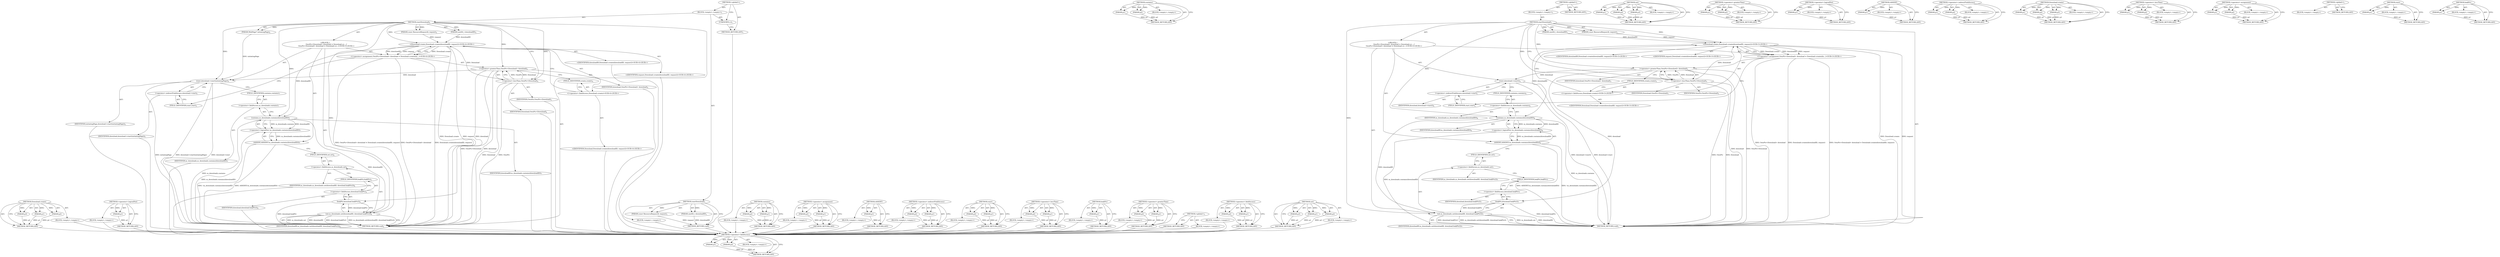 digraph "set" {
vulnerable_84 [label=<(METHOD,&lt;operator&gt;.fieldAccess)>];
vulnerable_85 [label=<(PARAM,p1)>];
vulnerable_86 [label=<(PARAM,p2)>];
vulnerable_87 [label=<(BLOCK,&lt;empty&gt;,&lt;empty&gt;)>];
vulnerable_88 [label=<(METHOD_RETURN,ANY)>];
vulnerable_106 [label=<(METHOD,contains)>];
vulnerable_107 [label=<(PARAM,p1)>];
vulnerable_108 [label=<(PARAM,p2)>];
vulnerable_109 [label=<(BLOCK,&lt;empty&gt;,&lt;empty&gt;)>];
vulnerable_110 [label=<(METHOD_RETURN,ANY)>];
vulnerable_6 [label=<(METHOD,&lt;global&gt;)<SUB>1</SUB>>];
vulnerable_7 [label=<(BLOCK,&lt;empty&gt;,&lt;empty&gt;)<SUB>1</SUB>>];
vulnerable_8 [label=<(METHOD,startDownload)<SUB>1</SUB>>];
vulnerable_9 [label=<(PARAM,uint64_t downloadID)<SUB>1</SUB>>];
vulnerable_10 [label=<(PARAM,const ResourceRequest&amp; request)<SUB>1</SUB>>];
vulnerable_11 [label="<(BLOCK,{
     OwnPtr&lt;Download&gt; download = Download::cr...,{
     OwnPtr&lt;Download&gt; download = Download::cr...)<SUB>2</SUB>>"];
vulnerable_12 [label="<(&lt;operator&gt;.assignment,OwnPtr&lt;Download&gt; download = Download::create(do...)<SUB>3</SUB>>"];
vulnerable_13 [label=<(&lt;operator&gt;.greaterThan,OwnPtr&lt;Download&gt; download)<SUB>3</SUB>>];
vulnerable_14 [label=<(&lt;operator&gt;.lessThan,OwnPtr&lt;Download)<SUB>3</SUB>>];
vulnerable_15 [label=<(IDENTIFIER,OwnPtr,OwnPtr&lt;Download)<SUB>3</SUB>>];
vulnerable_16 [label=<(IDENTIFIER,Download,OwnPtr&lt;Download)<SUB>3</SUB>>];
vulnerable_17 [label=<(IDENTIFIER,download,OwnPtr&lt;Download&gt; download)<SUB>3</SUB>>];
vulnerable_18 [label="<(Download.create,Download::create(downloadID, request))<SUB>3</SUB>>"];
vulnerable_19 [label="<(&lt;operator&gt;.fieldAccess,Download::create)<SUB>3</SUB>>"];
vulnerable_20 [label="<(IDENTIFIER,Download,Download::create(downloadID, request))<SUB>3</SUB>>"];
vulnerable_21 [label=<(FIELD_IDENTIFIER,create,create)<SUB>3</SUB>>];
vulnerable_22 [label="<(IDENTIFIER,downloadID,Download::create(downloadID, request))<SUB>3</SUB>>"];
vulnerable_23 [label="<(IDENTIFIER,request,Download::create(downloadID, request))<SUB>3</SUB>>"];
vulnerable_24 [label=<(start,download-&gt;start())<SUB>4</SUB>>];
vulnerable_25 [label=<(&lt;operator&gt;.indirectFieldAccess,download-&gt;start)<SUB>4</SUB>>];
vulnerable_26 [label=<(IDENTIFIER,download,download-&gt;start())<SUB>4</SUB>>];
vulnerable_27 [label=<(FIELD_IDENTIFIER,start,start)<SUB>4</SUB>>];
vulnerable_28 [label=<(ASSERT,ASSERT(!m_downloads.contains(downloadID)))<SUB>6</SUB>>];
vulnerable_29 [label=<(&lt;operator&gt;.logicalNot,!m_downloads.contains(downloadID))<SUB>6</SUB>>];
vulnerable_30 [label=<(contains,m_downloads.contains(downloadID))<SUB>6</SUB>>];
vulnerable_31 [label=<(&lt;operator&gt;.fieldAccess,m_downloads.contains)<SUB>6</SUB>>];
vulnerable_32 [label=<(IDENTIFIER,m_downloads,m_downloads.contains(downloadID))<SUB>6</SUB>>];
vulnerable_33 [label=<(FIELD_IDENTIFIER,contains,contains)<SUB>6</SUB>>];
vulnerable_34 [label=<(IDENTIFIER,downloadID,m_downloads.contains(downloadID))<SUB>6</SUB>>];
vulnerable_35 [label=<(set,m_downloads.set(downloadID, download.leakPtr()))<SUB>7</SUB>>];
vulnerable_36 [label=<(&lt;operator&gt;.fieldAccess,m_downloads.set)<SUB>7</SUB>>];
vulnerable_37 [label=<(IDENTIFIER,m_downloads,m_downloads.set(downloadID, download.leakPtr()))<SUB>7</SUB>>];
vulnerable_38 [label=<(FIELD_IDENTIFIER,set,set)<SUB>7</SUB>>];
vulnerable_39 [label=<(IDENTIFIER,downloadID,m_downloads.set(downloadID, download.leakPtr()))<SUB>7</SUB>>];
vulnerable_40 [label=<(leakPtr,download.leakPtr())<SUB>7</SUB>>];
vulnerable_41 [label=<(&lt;operator&gt;.fieldAccess,download.leakPtr)<SUB>7</SUB>>];
vulnerable_42 [label=<(IDENTIFIER,download,download.leakPtr())<SUB>7</SUB>>];
vulnerable_43 [label=<(FIELD_IDENTIFIER,leakPtr,leakPtr)<SUB>7</SUB>>];
vulnerable_44 [label=<(METHOD_RETURN,void)<SUB>1</SUB>>];
vulnerable_46 [label=<(METHOD_RETURN,ANY)<SUB>1</SUB>>];
vulnerable_111 [label=<(METHOD,set)>];
vulnerable_112 [label=<(PARAM,p1)>];
vulnerable_113 [label=<(PARAM,p2)>];
vulnerable_114 [label=<(PARAM,p3)>];
vulnerable_115 [label=<(BLOCK,&lt;empty&gt;,&lt;empty&gt;)>];
vulnerable_116 [label=<(METHOD_RETURN,ANY)>];
vulnerable_68 [label=<(METHOD,&lt;operator&gt;.greaterThan)>];
vulnerable_69 [label=<(PARAM,p1)>];
vulnerable_70 [label=<(PARAM,p2)>];
vulnerable_71 [label=<(BLOCK,&lt;empty&gt;,&lt;empty&gt;)>];
vulnerable_72 [label=<(METHOD_RETURN,ANY)>];
vulnerable_102 [label=<(METHOD,&lt;operator&gt;.logicalNot)>];
vulnerable_103 [label=<(PARAM,p1)>];
vulnerable_104 [label=<(BLOCK,&lt;empty&gt;,&lt;empty&gt;)>];
vulnerable_105 [label=<(METHOD_RETURN,ANY)>];
vulnerable_98 [label=<(METHOD,ASSERT)>];
vulnerable_99 [label=<(PARAM,p1)>];
vulnerable_100 [label=<(BLOCK,&lt;empty&gt;,&lt;empty&gt;)>];
vulnerable_101 [label=<(METHOD_RETURN,ANY)>];
vulnerable_93 [label=<(METHOD,&lt;operator&gt;.indirectFieldAccess)>];
vulnerable_94 [label=<(PARAM,p1)>];
vulnerable_95 [label=<(PARAM,p2)>];
vulnerable_96 [label=<(BLOCK,&lt;empty&gt;,&lt;empty&gt;)>];
vulnerable_97 [label=<(METHOD_RETURN,ANY)>];
vulnerable_78 [label=<(METHOD,Download.create)>];
vulnerable_79 [label=<(PARAM,p1)>];
vulnerable_80 [label=<(PARAM,p2)>];
vulnerable_81 [label=<(PARAM,p3)>];
vulnerable_82 [label=<(BLOCK,&lt;empty&gt;,&lt;empty&gt;)>];
vulnerable_83 [label=<(METHOD_RETURN,ANY)>];
vulnerable_73 [label=<(METHOD,&lt;operator&gt;.lessThan)>];
vulnerable_74 [label=<(PARAM,p1)>];
vulnerable_75 [label=<(PARAM,p2)>];
vulnerable_76 [label=<(BLOCK,&lt;empty&gt;,&lt;empty&gt;)>];
vulnerable_77 [label=<(METHOD_RETURN,ANY)>];
vulnerable_63 [label=<(METHOD,&lt;operator&gt;.assignment)>];
vulnerable_64 [label=<(PARAM,p1)>];
vulnerable_65 [label=<(PARAM,p2)>];
vulnerable_66 [label=<(BLOCK,&lt;empty&gt;,&lt;empty&gt;)>];
vulnerable_67 [label=<(METHOD_RETURN,ANY)>];
vulnerable_57 [label=<(METHOD,&lt;global&gt;)<SUB>1</SUB>>];
vulnerable_58 [label=<(BLOCK,&lt;empty&gt;,&lt;empty&gt;)>];
vulnerable_59 [label=<(METHOD_RETURN,ANY)>];
vulnerable_89 [label=<(METHOD,start)>];
vulnerable_90 [label=<(PARAM,p1)>];
vulnerable_91 [label=<(BLOCK,&lt;empty&gt;,&lt;empty&gt;)>];
vulnerable_92 [label=<(METHOD_RETURN,ANY)>];
vulnerable_117 [label=<(METHOD,leakPtr)>];
vulnerable_118 [label=<(PARAM,p1)>];
vulnerable_119 [label=<(BLOCK,&lt;empty&gt;,&lt;empty&gt;)>];
vulnerable_120 [label=<(METHOD_RETURN,ANY)>];
fixed_89 [label=<(METHOD,Download.create)>];
fixed_90 [label=<(PARAM,p1)>];
fixed_91 [label=<(PARAM,p2)>];
fixed_92 [label=<(PARAM,p3)>];
fixed_93 [label=<(BLOCK,&lt;empty&gt;,&lt;empty&gt;)>];
fixed_94 [label=<(METHOD_RETURN,ANY)>];
fixed_114 [label=<(METHOD,&lt;operator&gt;.logicalNot)>];
fixed_115 [label=<(PARAM,p1)>];
fixed_116 [label=<(BLOCK,&lt;empty&gt;,&lt;empty&gt;)>];
fixed_117 [label=<(METHOD_RETURN,ANY)>];
fixed_6 [label=<(METHOD,&lt;global&gt;)<SUB>1</SUB>>];
fixed_7 [label=<(BLOCK,&lt;empty&gt;,&lt;empty&gt;)<SUB>1</SUB>>];
fixed_8 [label=<(METHOD,startDownload)<SUB>1</SUB>>];
fixed_9 [label=<(PARAM,uint64_t downloadID)<SUB>1</SUB>>];
fixed_10 [label=<(PARAM,const ResourceRequest&amp; request)<SUB>1</SUB>>];
fixed_11 [label=<(BLOCK,&lt;empty&gt;,&lt;empty&gt;)>];
fixed_12 [label=<(METHOD_RETURN,void)<SUB>1</SUB>>];
fixed_14 [label=<(UNKNOWN,),))<SUB>1</SUB>>];
fixed_15 [label=<(METHOD,startDownload)<SUB>2</SUB>>];
fixed_16 [label=<(PARAM,uint64_t downloadID)<SUB>2</SUB>>];
fixed_17 [label=<(PARAM,WebPage* initiatingPage)<SUB>2</SUB>>];
fixed_18 [label=<(PARAM,const ResourceRequest&amp; request)<SUB>2</SUB>>];
fixed_19 [label="<(BLOCK,{
     OwnPtr&lt;Download&gt; download = Download::cr...,{
     OwnPtr&lt;Download&gt; download = Download::cr...)<SUB>3</SUB>>"];
fixed_20 [label="<(&lt;operator&gt;.assignment,OwnPtr&lt;Download&gt; download = Download::create(do...)<SUB>4</SUB>>"];
fixed_21 [label=<(&lt;operator&gt;.greaterThan,OwnPtr&lt;Download&gt; download)<SUB>4</SUB>>];
fixed_22 [label=<(&lt;operator&gt;.lessThan,OwnPtr&lt;Download)<SUB>4</SUB>>];
fixed_23 [label=<(IDENTIFIER,OwnPtr,OwnPtr&lt;Download)<SUB>4</SUB>>];
fixed_24 [label=<(IDENTIFIER,Download,OwnPtr&lt;Download)<SUB>4</SUB>>];
fixed_25 [label=<(IDENTIFIER,download,OwnPtr&lt;Download&gt; download)<SUB>4</SUB>>];
fixed_26 [label="<(Download.create,Download::create(downloadID, request))<SUB>4</SUB>>"];
fixed_27 [label="<(&lt;operator&gt;.fieldAccess,Download::create)<SUB>4</SUB>>"];
fixed_28 [label="<(IDENTIFIER,Download,Download::create(downloadID, request))<SUB>4</SUB>>"];
fixed_29 [label=<(FIELD_IDENTIFIER,create,create)<SUB>4</SUB>>];
fixed_30 [label="<(IDENTIFIER,downloadID,Download::create(downloadID, request))<SUB>4</SUB>>"];
fixed_31 [label="<(IDENTIFIER,request,Download::create(downloadID, request))<SUB>4</SUB>>"];
fixed_32 [label=<(start,download-&gt;start(initiatingPage))<SUB>5</SUB>>];
fixed_33 [label=<(&lt;operator&gt;.indirectFieldAccess,download-&gt;start)<SUB>5</SUB>>];
fixed_34 [label=<(IDENTIFIER,download,download-&gt;start(initiatingPage))<SUB>5</SUB>>];
fixed_35 [label=<(FIELD_IDENTIFIER,start,start)<SUB>5</SUB>>];
fixed_36 [label=<(IDENTIFIER,initiatingPage,download-&gt;start(initiatingPage))<SUB>5</SUB>>];
fixed_37 [label=<(ASSERT,ASSERT(!m_downloads.contains(downloadID)))<SUB>7</SUB>>];
fixed_38 [label=<(&lt;operator&gt;.logicalNot,!m_downloads.contains(downloadID))<SUB>7</SUB>>];
fixed_39 [label=<(contains,m_downloads.contains(downloadID))<SUB>7</SUB>>];
fixed_40 [label=<(&lt;operator&gt;.fieldAccess,m_downloads.contains)<SUB>7</SUB>>];
fixed_41 [label=<(IDENTIFIER,m_downloads,m_downloads.contains(downloadID))<SUB>7</SUB>>];
fixed_42 [label=<(FIELD_IDENTIFIER,contains,contains)<SUB>7</SUB>>];
fixed_43 [label=<(IDENTIFIER,downloadID,m_downloads.contains(downloadID))<SUB>7</SUB>>];
fixed_44 [label=<(set,m_downloads.set(downloadID, download.leakPtr()))<SUB>8</SUB>>];
fixed_45 [label=<(&lt;operator&gt;.fieldAccess,m_downloads.set)<SUB>8</SUB>>];
fixed_46 [label=<(IDENTIFIER,m_downloads,m_downloads.set(downloadID, download.leakPtr()))<SUB>8</SUB>>];
fixed_47 [label=<(FIELD_IDENTIFIER,set,set)<SUB>8</SUB>>];
fixed_48 [label=<(IDENTIFIER,downloadID,m_downloads.set(downloadID, download.leakPtr()))<SUB>8</SUB>>];
fixed_49 [label=<(leakPtr,download.leakPtr())<SUB>8</SUB>>];
fixed_50 [label=<(&lt;operator&gt;.fieldAccess,download.leakPtr)<SUB>8</SUB>>];
fixed_51 [label=<(IDENTIFIER,download,download.leakPtr())<SUB>8</SUB>>];
fixed_52 [label=<(FIELD_IDENTIFIER,leakPtr,leakPtr)<SUB>8</SUB>>];
fixed_53 [label=<(METHOD_RETURN,void)<SUB>2</SUB>>];
fixed_55 [label=<(METHOD_RETURN,ANY)<SUB>1</SUB>>];
fixed_118 [label=<(METHOD,contains)>];
fixed_119 [label=<(PARAM,p1)>];
fixed_120 [label=<(PARAM,p2)>];
fixed_121 [label=<(BLOCK,&lt;empty&gt;,&lt;empty&gt;)>];
fixed_122 [label=<(METHOD_RETURN,ANY)>];
fixed_74 [label=<(METHOD,&lt;operator&gt;.assignment)>];
fixed_75 [label=<(PARAM,p1)>];
fixed_76 [label=<(PARAM,p2)>];
fixed_77 [label=<(BLOCK,&lt;empty&gt;,&lt;empty&gt;)>];
fixed_78 [label=<(METHOD_RETURN,ANY)>];
fixed_110 [label=<(METHOD,ASSERT)>];
fixed_111 [label=<(PARAM,p1)>];
fixed_112 [label=<(BLOCK,&lt;empty&gt;,&lt;empty&gt;)>];
fixed_113 [label=<(METHOD_RETURN,ANY)>];
fixed_105 [label=<(METHOD,&lt;operator&gt;.indirectFieldAccess)>];
fixed_106 [label=<(PARAM,p1)>];
fixed_107 [label=<(PARAM,p2)>];
fixed_108 [label=<(BLOCK,&lt;empty&gt;,&lt;empty&gt;)>];
fixed_109 [label=<(METHOD_RETURN,ANY)>];
fixed_100 [label=<(METHOD,start)>];
fixed_101 [label=<(PARAM,p1)>];
fixed_102 [label=<(PARAM,p2)>];
fixed_103 [label=<(BLOCK,&lt;empty&gt;,&lt;empty&gt;)>];
fixed_104 [label=<(METHOD_RETURN,ANY)>];
fixed_84 [label=<(METHOD,&lt;operator&gt;.lessThan)>];
fixed_85 [label=<(PARAM,p1)>];
fixed_86 [label=<(PARAM,p2)>];
fixed_87 [label=<(BLOCK,&lt;empty&gt;,&lt;empty&gt;)>];
fixed_88 [label=<(METHOD_RETURN,ANY)>];
fixed_129 [label=<(METHOD,leakPtr)>];
fixed_130 [label=<(PARAM,p1)>];
fixed_131 [label=<(BLOCK,&lt;empty&gt;,&lt;empty&gt;)>];
fixed_132 [label=<(METHOD_RETURN,ANY)>];
fixed_79 [label=<(METHOD,&lt;operator&gt;.greaterThan)>];
fixed_80 [label=<(PARAM,p1)>];
fixed_81 [label=<(PARAM,p2)>];
fixed_82 [label=<(BLOCK,&lt;empty&gt;,&lt;empty&gt;)>];
fixed_83 [label=<(METHOD_RETURN,ANY)>];
fixed_68 [label=<(METHOD,&lt;global&gt;)<SUB>1</SUB>>];
fixed_69 [label=<(BLOCK,&lt;empty&gt;,&lt;empty&gt;)>];
fixed_70 [label=<(METHOD_RETURN,ANY)>];
fixed_95 [label=<(METHOD,&lt;operator&gt;.fieldAccess)>];
fixed_96 [label=<(PARAM,p1)>];
fixed_97 [label=<(PARAM,p2)>];
fixed_98 [label=<(BLOCK,&lt;empty&gt;,&lt;empty&gt;)>];
fixed_99 [label=<(METHOD_RETURN,ANY)>];
fixed_123 [label=<(METHOD,set)>];
fixed_124 [label=<(PARAM,p1)>];
fixed_125 [label=<(PARAM,p2)>];
fixed_126 [label=<(PARAM,p3)>];
fixed_127 [label=<(BLOCK,&lt;empty&gt;,&lt;empty&gt;)>];
fixed_128 [label=<(METHOD_RETURN,ANY)>];
vulnerable_84 -> vulnerable_85  [key=0, label="AST: "];
vulnerable_84 -> vulnerable_85  [key=1, label="DDG: "];
vulnerable_84 -> vulnerable_87  [key=0, label="AST: "];
vulnerable_84 -> vulnerable_86  [key=0, label="AST: "];
vulnerable_84 -> vulnerable_86  [key=1, label="DDG: "];
vulnerable_84 -> vulnerable_88  [key=0, label="AST: "];
vulnerable_84 -> vulnerable_88  [key=1, label="CFG: "];
vulnerable_85 -> vulnerable_88  [key=0, label="DDG: p1"];
vulnerable_86 -> vulnerable_88  [key=0, label="DDG: p2"];
vulnerable_106 -> vulnerable_107  [key=0, label="AST: "];
vulnerable_106 -> vulnerable_107  [key=1, label="DDG: "];
vulnerable_106 -> vulnerable_109  [key=0, label="AST: "];
vulnerable_106 -> vulnerable_108  [key=0, label="AST: "];
vulnerable_106 -> vulnerable_108  [key=1, label="DDG: "];
vulnerable_106 -> vulnerable_110  [key=0, label="AST: "];
vulnerable_106 -> vulnerable_110  [key=1, label="CFG: "];
vulnerable_107 -> vulnerable_110  [key=0, label="DDG: p1"];
vulnerable_108 -> vulnerable_110  [key=0, label="DDG: p2"];
vulnerable_6 -> vulnerable_7  [key=0, label="AST: "];
vulnerable_6 -> vulnerable_46  [key=0, label="AST: "];
vulnerable_6 -> vulnerable_46  [key=1, label="CFG: "];
vulnerable_7 -> vulnerable_8  [key=0, label="AST: "];
vulnerable_8 -> vulnerable_9  [key=0, label="AST: "];
vulnerable_8 -> vulnerable_9  [key=1, label="DDG: "];
vulnerable_8 -> vulnerable_10  [key=0, label="AST: "];
vulnerable_8 -> vulnerable_10  [key=1, label="DDG: "];
vulnerable_8 -> vulnerable_11  [key=0, label="AST: "];
vulnerable_8 -> vulnerable_44  [key=0, label="AST: "];
vulnerable_8 -> vulnerable_14  [key=0, label="CFG: "];
vulnerable_8 -> vulnerable_14  [key=1, label="DDG: "];
vulnerable_8 -> vulnerable_35  [key=0, label="DDG: "];
vulnerable_8 -> vulnerable_13  [key=0, label="DDG: "];
vulnerable_8 -> vulnerable_18  [key=0, label="DDG: "];
vulnerable_8 -> vulnerable_30  [key=0, label="DDG: "];
vulnerable_9 -> vulnerable_18  [key=0, label="DDG: downloadID"];
vulnerable_10 -> vulnerable_18  [key=0, label="DDG: request"];
vulnerable_11 -> vulnerable_12  [key=0, label="AST: "];
vulnerable_11 -> vulnerable_24  [key=0, label="AST: "];
vulnerable_11 -> vulnerable_28  [key=0, label="AST: "];
vulnerable_11 -> vulnerable_35  [key=0, label="AST: "];
vulnerable_12 -> vulnerable_13  [key=0, label="AST: "];
vulnerable_12 -> vulnerable_18  [key=0, label="AST: "];
vulnerable_12 -> vulnerable_27  [key=0, label="CFG: "];
vulnerable_12 -> vulnerable_44  [key=0, label="DDG: OwnPtr&lt;Download&gt; download"];
vulnerable_12 -> vulnerable_44  [key=1, label="DDG: Download::create(downloadID, request)"];
vulnerable_12 -> vulnerable_44  [key=2, label="DDG: OwnPtr&lt;Download&gt; download = Download::create(downloadID, request)"];
vulnerable_13 -> vulnerable_14  [key=0, label="AST: "];
vulnerable_13 -> vulnerable_17  [key=0, label="AST: "];
vulnerable_13 -> vulnerable_21  [key=0, label="CFG: "];
vulnerable_13 -> vulnerable_44  [key=0, label="DDG: OwnPtr&lt;Download"];
vulnerable_13 -> vulnerable_44  [key=1, label="DDG: download"];
vulnerable_13 -> vulnerable_24  [key=0, label="DDG: download"];
vulnerable_13 -> vulnerable_40  [key=0, label="DDG: download"];
vulnerable_14 -> vulnerable_15  [key=0, label="AST: "];
vulnerable_14 -> vulnerable_16  [key=0, label="AST: "];
vulnerable_14 -> vulnerable_13  [key=0, label="CFG: "];
vulnerable_14 -> vulnerable_13  [key=1, label="DDG: OwnPtr"];
vulnerable_14 -> vulnerable_13  [key=2, label="DDG: Download"];
vulnerable_14 -> vulnerable_44  [key=0, label="DDG: Download"];
vulnerable_14 -> vulnerable_44  [key=1, label="DDG: OwnPtr"];
vulnerable_14 -> vulnerable_18  [key=0, label="DDG: Download"];
vulnerable_18 -> vulnerable_19  [key=0, label="AST: "];
vulnerable_18 -> vulnerable_22  [key=0, label="AST: "];
vulnerable_18 -> vulnerable_23  [key=0, label="AST: "];
vulnerable_18 -> vulnerable_12  [key=0, label="CFG: "];
vulnerable_18 -> vulnerable_12  [key=1, label="DDG: Download::create"];
vulnerable_18 -> vulnerable_12  [key=2, label="DDG: downloadID"];
vulnerable_18 -> vulnerable_12  [key=3, label="DDG: request"];
vulnerable_18 -> vulnerable_44  [key=0, label="DDG: Download::create"];
vulnerable_18 -> vulnerable_44  [key=1, label="DDG: request"];
vulnerable_18 -> vulnerable_30  [key=0, label="DDG: downloadID"];
vulnerable_19 -> vulnerable_20  [key=0, label="AST: "];
vulnerable_19 -> vulnerable_21  [key=0, label="AST: "];
vulnerable_19 -> vulnerable_18  [key=0, label="CFG: "];
vulnerable_21 -> vulnerable_19  [key=0, label="CFG: "];
vulnerable_24 -> vulnerable_25  [key=0, label="AST: "];
vulnerable_24 -> vulnerable_33  [key=0, label="CFG: "];
vulnerable_24 -> vulnerable_44  [key=0, label="DDG: download-&gt;start"];
vulnerable_24 -> vulnerable_44  [key=1, label="DDG: download-&gt;start()"];
vulnerable_25 -> vulnerable_26  [key=0, label="AST: "];
vulnerable_25 -> vulnerable_27  [key=0, label="AST: "];
vulnerable_25 -> vulnerable_24  [key=0, label="CFG: "];
vulnerable_27 -> vulnerable_25  [key=0, label="CFG: "];
vulnerable_28 -> vulnerable_29  [key=0, label="AST: "];
vulnerable_28 -> vulnerable_38  [key=0, label="CFG: "];
vulnerable_28 -> vulnerable_44  [key=0, label="DDG: !m_downloads.contains(downloadID)"];
vulnerable_28 -> vulnerable_44  [key=1, label="DDG: ASSERT(!m_downloads.contains(downloadID))"];
vulnerable_29 -> vulnerable_30  [key=0, label="AST: "];
vulnerable_29 -> vulnerable_28  [key=0, label="CFG: "];
vulnerable_29 -> vulnerable_28  [key=1, label="DDG: m_downloads.contains(downloadID)"];
vulnerable_29 -> vulnerable_44  [key=0, label="DDG: m_downloads.contains(downloadID)"];
vulnerable_30 -> vulnerable_31  [key=0, label="AST: "];
vulnerable_30 -> vulnerable_34  [key=0, label="AST: "];
vulnerable_30 -> vulnerable_29  [key=0, label="CFG: "];
vulnerable_30 -> vulnerable_29  [key=1, label="DDG: m_downloads.contains"];
vulnerable_30 -> vulnerable_29  [key=2, label="DDG: downloadID"];
vulnerable_30 -> vulnerable_44  [key=0, label="DDG: m_downloads.contains"];
vulnerable_30 -> vulnerable_35  [key=0, label="DDG: downloadID"];
vulnerable_31 -> vulnerable_32  [key=0, label="AST: "];
vulnerable_31 -> vulnerable_33  [key=0, label="AST: "];
vulnerable_31 -> vulnerable_30  [key=0, label="CFG: "];
vulnerable_33 -> vulnerable_31  [key=0, label="CFG: "];
vulnerable_35 -> vulnerable_36  [key=0, label="AST: "];
vulnerable_35 -> vulnerable_39  [key=0, label="AST: "];
vulnerable_35 -> vulnerable_40  [key=0, label="AST: "];
vulnerable_35 -> vulnerable_44  [key=0, label="CFG: "];
vulnerable_35 -> vulnerable_44  [key=1, label="DDG: m_downloads.set"];
vulnerable_35 -> vulnerable_44  [key=2, label="DDG: downloadID"];
vulnerable_35 -> vulnerable_44  [key=3, label="DDG: download.leakPtr()"];
vulnerable_35 -> vulnerable_44  [key=4, label="DDG: m_downloads.set(downloadID, download.leakPtr())"];
vulnerable_36 -> vulnerable_37  [key=0, label="AST: "];
vulnerable_36 -> vulnerable_38  [key=0, label="AST: "];
vulnerable_36 -> vulnerable_43  [key=0, label="CFG: "];
vulnerable_38 -> vulnerable_36  [key=0, label="CFG: "];
vulnerable_40 -> vulnerable_41  [key=0, label="AST: "];
vulnerable_40 -> vulnerable_35  [key=0, label="CFG: "];
vulnerable_40 -> vulnerable_35  [key=1, label="DDG: download.leakPtr"];
vulnerable_40 -> vulnerable_44  [key=0, label="DDG: download.leakPtr"];
vulnerable_41 -> vulnerable_42  [key=0, label="AST: "];
vulnerable_41 -> vulnerable_43  [key=0, label="AST: "];
vulnerable_41 -> vulnerable_40  [key=0, label="CFG: "];
vulnerable_43 -> vulnerable_41  [key=0, label="CFG: "];
vulnerable_111 -> vulnerable_112  [key=0, label="AST: "];
vulnerable_111 -> vulnerable_112  [key=1, label="DDG: "];
vulnerable_111 -> vulnerable_115  [key=0, label="AST: "];
vulnerable_111 -> vulnerable_113  [key=0, label="AST: "];
vulnerable_111 -> vulnerable_113  [key=1, label="DDG: "];
vulnerable_111 -> vulnerable_116  [key=0, label="AST: "];
vulnerable_111 -> vulnerable_116  [key=1, label="CFG: "];
vulnerable_111 -> vulnerable_114  [key=0, label="AST: "];
vulnerable_111 -> vulnerable_114  [key=1, label="DDG: "];
vulnerable_112 -> vulnerable_116  [key=0, label="DDG: p1"];
vulnerable_113 -> vulnerable_116  [key=0, label="DDG: p2"];
vulnerable_114 -> vulnerable_116  [key=0, label="DDG: p3"];
vulnerable_68 -> vulnerable_69  [key=0, label="AST: "];
vulnerable_68 -> vulnerable_69  [key=1, label="DDG: "];
vulnerable_68 -> vulnerable_71  [key=0, label="AST: "];
vulnerable_68 -> vulnerable_70  [key=0, label="AST: "];
vulnerable_68 -> vulnerable_70  [key=1, label="DDG: "];
vulnerable_68 -> vulnerable_72  [key=0, label="AST: "];
vulnerable_68 -> vulnerable_72  [key=1, label="CFG: "];
vulnerable_69 -> vulnerable_72  [key=0, label="DDG: p1"];
vulnerable_70 -> vulnerable_72  [key=0, label="DDG: p2"];
vulnerable_102 -> vulnerable_103  [key=0, label="AST: "];
vulnerable_102 -> vulnerable_103  [key=1, label="DDG: "];
vulnerable_102 -> vulnerable_104  [key=0, label="AST: "];
vulnerable_102 -> vulnerable_105  [key=0, label="AST: "];
vulnerable_102 -> vulnerable_105  [key=1, label="CFG: "];
vulnerable_103 -> vulnerable_105  [key=0, label="DDG: p1"];
vulnerable_98 -> vulnerable_99  [key=0, label="AST: "];
vulnerable_98 -> vulnerable_99  [key=1, label="DDG: "];
vulnerable_98 -> vulnerable_100  [key=0, label="AST: "];
vulnerable_98 -> vulnerable_101  [key=0, label="AST: "];
vulnerable_98 -> vulnerable_101  [key=1, label="CFG: "];
vulnerable_99 -> vulnerable_101  [key=0, label="DDG: p1"];
vulnerable_93 -> vulnerable_94  [key=0, label="AST: "];
vulnerable_93 -> vulnerable_94  [key=1, label="DDG: "];
vulnerable_93 -> vulnerable_96  [key=0, label="AST: "];
vulnerable_93 -> vulnerable_95  [key=0, label="AST: "];
vulnerable_93 -> vulnerable_95  [key=1, label="DDG: "];
vulnerable_93 -> vulnerable_97  [key=0, label="AST: "];
vulnerable_93 -> vulnerable_97  [key=1, label="CFG: "];
vulnerable_94 -> vulnerable_97  [key=0, label="DDG: p1"];
vulnerable_95 -> vulnerable_97  [key=0, label="DDG: p2"];
vulnerable_78 -> vulnerable_79  [key=0, label="AST: "];
vulnerable_78 -> vulnerable_79  [key=1, label="DDG: "];
vulnerable_78 -> vulnerable_82  [key=0, label="AST: "];
vulnerable_78 -> vulnerable_80  [key=0, label="AST: "];
vulnerable_78 -> vulnerable_80  [key=1, label="DDG: "];
vulnerable_78 -> vulnerable_83  [key=0, label="AST: "];
vulnerable_78 -> vulnerable_83  [key=1, label="CFG: "];
vulnerable_78 -> vulnerable_81  [key=0, label="AST: "];
vulnerable_78 -> vulnerable_81  [key=1, label="DDG: "];
vulnerable_79 -> vulnerable_83  [key=0, label="DDG: p1"];
vulnerable_80 -> vulnerable_83  [key=0, label="DDG: p2"];
vulnerable_81 -> vulnerable_83  [key=0, label="DDG: p3"];
vulnerable_73 -> vulnerable_74  [key=0, label="AST: "];
vulnerable_73 -> vulnerable_74  [key=1, label="DDG: "];
vulnerable_73 -> vulnerable_76  [key=0, label="AST: "];
vulnerable_73 -> vulnerable_75  [key=0, label="AST: "];
vulnerable_73 -> vulnerable_75  [key=1, label="DDG: "];
vulnerable_73 -> vulnerable_77  [key=0, label="AST: "];
vulnerable_73 -> vulnerable_77  [key=1, label="CFG: "];
vulnerable_74 -> vulnerable_77  [key=0, label="DDG: p1"];
vulnerable_75 -> vulnerable_77  [key=0, label="DDG: p2"];
vulnerable_63 -> vulnerable_64  [key=0, label="AST: "];
vulnerable_63 -> vulnerable_64  [key=1, label="DDG: "];
vulnerable_63 -> vulnerable_66  [key=0, label="AST: "];
vulnerable_63 -> vulnerable_65  [key=0, label="AST: "];
vulnerable_63 -> vulnerable_65  [key=1, label="DDG: "];
vulnerable_63 -> vulnerable_67  [key=0, label="AST: "];
vulnerable_63 -> vulnerable_67  [key=1, label="CFG: "];
vulnerable_64 -> vulnerable_67  [key=0, label="DDG: p1"];
vulnerable_65 -> vulnerable_67  [key=0, label="DDG: p2"];
vulnerable_57 -> vulnerable_58  [key=0, label="AST: "];
vulnerable_57 -> vulnerable_59  [key=0, label="AST: "];
vulnerable_57 -> vulnerable_59  [key=1, label="CFG: "];
vulnerable_89 -> vulnerable_90  [key=0, label="AST: "];
vulnerable_89 -> vulnerable_90  [key=1, label="DDG: "];
vulnerable_89 -> vulnerable_91  [key=0, label="AST: "];
vulnerable_89 -> vulnerable_92  [key=0, label="AST: "];
vulnerable_89 -> vulnerable_92  [key=1, label="CFG: "];
vulnerable_90 -> vulnerable_92  [key=0, label="DDG: p1"];
vulnerable_117 -> vulnerable_118  [key=0, label="AST: "];
vulnerable_117 -> vulnerable_118  [key=1, label="DDG: "];
vulnerable_117 -> vulnerable_119  [key=0, label="AST: "];
vulnerable_117 -> vulnerable_120  [key=0, label="AST: "];
vulnerable_117 -> vulnerable_120  [key=1, label="CFG: "];
vulnerable_118 -> vulnerable_120  [key=0, label="DDG: p1"];
fixed_89 -> fixed_90  [key=0, label="AST: "];
fixed_89 -> fixed_90  [key=1, label="DDG: "];
fixed_89 -> fixed_93  [key=0, label="AST: "];
fixed_89 -> fixed_91  [key=0, label="AST: "];
fixed_89 -> fixed_91  [key=1, label="DDG: "];
fixed_89 -> fixed_94  [key=0, label="AST: "];
fixed_89 -> fixed_94  [key=1, label="CFG: "];
fixed_89 -> fixed_92  [key=0, label="AST: "];
fixed_89 -> fixed_92  [key=1, label="DDG: "];
fixed_90 -> fixed_94  [key=0, label="DDG: p1"];
fixed_91 -> fixed_94  [key=0, label="DDG: p2"];
fixed_92 -> fixed_94  [key=0, label="DDG: p3"];
fixed_93 -> vulnerable_84  [key=0];
fixed_94 -> vulnerable_84  [key=0];
fixed_114 -> fixed_115  [key=0, label="AST: "];
fixed_114 -> fixed_115  [key=1, label="DDG: "];
fixed_114 -> fixed_116  [key=0, label="AST: "];
fixed_114 -> fixed_117  [key=0, label="AST: "];
fixed_114 -> fixed_117  [key=1, label="CFG: "];
fixed_115 -> fixed_117  [key=0, label="DDG: p1"];
fixed_116 -> vulnerable_84  [key=0];
fixed_117 -> vulnerable_84  [key=0];
fixed_6 -> fixed_7  [key=0, label="AST: "];
fixed_6 -> fixed_55  [key=0, label="AST: "];
fixed_6 -> fixed_14  [key=0, label="CFG: "];
fixed_7 -> fixed_8  [key=0, label="AST: "];
fixed_7 -> fixed_14  [key=0, label="AST: "];
fixed_7 -> fixed_15  [key=0, label="AST: "];
fixed_8 -> fixed_9  [key=0, label="AST: "];
fixed_8 -> fixed_9  [key=1, label="DDG: "];
fixed_8 -> fixed_10  [key=0, label="AST: "];
fixed_8 -> fixed_10  [key=1, label="DDG: "];
fixed_8 -> fixed_11  [key=0, label="AST: "];
fixed_8 -> fixed_12  [key=0, label="AST: "];
fixed_8 -> fixed_12  [key=1, label="CFG: "];
fixed_9 -> fixed_12  [key=0, label="DDG: downloadID"];
fixed_10 -> fixed_12  [key=0, label="DDG: request"];
fixed_11 -> vulnerable_84  [key=0];
fixed_12 -> vulnerable_84  [key=0];
fixed_14 -> fixed_55  [key=0, label="CFG: "];
fixed_15 -> fixed_16  [key=0, label="AST: "];
fixed_15 -> fixed_16  [key=1, label="DDG: "];
fixed_15 -> fixed_17  [key=0, label="AST: "];
fixed_15 -> fixed_17  [key=1, label="DDG: "];
fixed_15 -> fixed_18  [key=0, label="AST: "];
fixed_15 -> fixed_18  [key=1, label="DDG: "];
fixed_15 -> fixed_19  [key=0, label="AST: "];
fixed_15 -> fixed_53  [key=0, label="AST: "];
fixed_15 -> fixed_22  [key=0, label="CFG: "];
fixed_15 -> fixed_22  [key=1, label="DDG: "];
fixed_15 -> fixed_32  [key=0, label="DDG: "];
fixed_15 -> fixed_44  [key=0, label="DDG: "];
fixed_15 -> fixed_21  [key=0, label="DDG: "];
fixed_15 -> fixed_26  [key=0, label="DDG: "];
fixed_15 -> fixed_39  [key=0, label="DDG: "];
fixed_16 -> fixed_26  [key=0, label="DDG: downloadID"];
fixed_17 -> fixed_32  [key=0, label="DDG: initiatingPage"];
fixed_18 -> fixed_26  [key=0, label="DDG: request"];
fixed_19 -> fixed_20  [key=0, label="AST: "];
fixed_19 -> fixed_32  [key=0, label="AST: "];
fixed_19 -> fixed_37  [key=0, label="AST: "];
fixed_19 -> fixed_44  [key=0, label="AST: "];
fixed_20 -> fixed_21  [key=0, label="AST: "];
fixed_20 -> fixed_26  [key=0, label="AST: "];
fixed_20 -> fixed_35  [key=0, label="CFG: "];
fixed_20 -> fixed_53  [key=0, label="DDG: OwnPtr&lt;Download&gt; download"];
fixed_20 -> fixed_53  [key=1, label="DDG: Download::create(downloadID, request)"];
fixed_20 -> fixed_53  [key=2, label="DDG: OwnPtr&lt;Download&gt; download = Download::create(downloadID, request)"];
fixed_21 -> fixed_22  [key=0, label="AST: "];
fixed_21 -> fixed_25  [key=0, label="AST: "];
fixed_21 -> fixed_29  [key=0, label="CFG: "];
fixed_21 -> fixed_53  [key=0, label="DDG: OwnPtr&lt;Download"];
fixed_21 -> fixed_53  [key=1, label="DDG: download"];
fixed_21 -> fixed_32  [key=0, label="DDG: download"];
fixed_21 -> fixed_49  [key=0, label="DDG: download"];
fixed_22 -> fixed_23  [key=0, label="AST: "];
fixed_22 -> fixed_24  [key=0, label="AST: "];
fixed_22 -> fixed_21  [key=0, label="CFG: "];
fixed_22 -> fixed_21  [key=1, label="DDG: OwnPtr"];
fixed_22 -> fixed_21  [key=2, label="DDG: Download"];
fixed_22 -> fixed_53  [key=0, label="DDG: Download"];
fixed_22 -> fixed_53  [key=1, label="DDG: OwnPtr"];
fixed_22 -> fixed_26  [key=0, label="DDG: Download"];
fixed_23 -> vulnerable_84  [key=0];
fixed_24 -> vulnerable_84  [key=0];
fixed_25 -> vulnerable_84  [key=0];
fixed_26 -> fixed_27  [key=0, label="AST: "];
fixed_26 -> fixed_30  [key=0, label="AST: "];
fixed_26 -> fixed_31  [key=0, label="AST: "];
fixed_26 -> fixed_20  [key=0, label="CFG: "];
fixed_26 -> fixed_20  [key=1, label="DDG: Download::create"];
fixed_26 -> fixed_20  [key=2, label="DDG: downloadID"];
fixed_26 -> fixed_20  [key=3, label="DDG: request"];
fixed_26 -> fixed_53  [key=0, label="DDG: Download::create"];
fixed_26 -> fixed_53  [key=1, label="DDG: request"];
fixed_26 -> fixed_39  [key=0, label="DDG: downloadID"];
fixed_27 -> fixed_28  [key=0, label="AST: "];
fixed_27 -> fixed_29  [key=0, label="AST: "];
fixed_27 -> fixed_26  [key=0, label="CFG: "];
fixed_28 -> vulnerable_84  [key=0];
fixed_29 -> fixed_27  [key=0, label="CFG: "];
fixed_30 -> vulnerable_84  [key=0];
fixed_31 -> vulnerable_84  [key=0];
fixed_32 -> fixed_33  [key=0, label="AST: "];
fixed_32 -> fixed_36  [key=0, label="AST: "];
fixed_32 -> fixed_42  [key=0, label="CFG: "];
fixed_32 -> fixed_53  [key=0, label="DDG: download-&gt;start"];
fixed_32 -> fixed_53  [key=1, label="DDG: initiatingPage"];
fixed_32 -> fixed_53  [key=2, label="DDG: download-&gt;start(initiatingPage)"];
fixed_33 -> fixed_34  [key=0, label="AST: "];
fixed_33 -> fixed_35  [key=0, label="AST: "];
fixed_33 -> fixed_32  [key=0, label="CFG: "];
fixed_34 -> vulnerable_84  [key=0];
fixed_35 -> fixed_33  [key=0, label="CFG: "];
fixed_36 -> vulnerable_84  [key=0];
fixed_37 -> fixed_38  [key=0, label="AST: "];
fixed_37 -> fixed_47  [key=0, label="CFG: "];
fixed_37 -> fixed_53  [key=0, label="DDG: !m_downloads.contains(downloadID)"];
fixed_37 -> fixed_53  [key=1, label="DDG: ASSERT(!m_downloads.contains(downloadID))"];
fixed_38 -> fixed_39  [key=0, label="AST: "];
fixed_38 -> fixed_37  [key=0, label="CFG: "];
fixed_38 -> fixed_37  [key=1, label="DDG: m_downloads.contains(downloadID)"];
fixed_38 -> fixed_53  [key=0, label="DDG: m_downloads.contains(downloadID)"];
fixed_39 -> fixed_40  [key=0, label="AST: "];
fixed_39 -> fixed_43  [key=0, label="AST: "];
fixed_39 -> fixed_38  [key=0, label="CFG: "];
fixed_39 -> fixed_38  [key=1, label="DDG: m_downloads.contains"];
fixed_39 -> fixed_38  [key=2, label="DDG: downloadID"];
fixed_39 -> fixed_53  [key=0, label="DDG: m_downloads.contains"];
fixed_39 -> fixed_44  [key=0, label="DDG: downloadID"];
fixed_40 -> fixed_41  [key=0, label="AST: "];
fixed_40 -> fixed_42  [key=0, label="AST: "];
fixed_40 -> fixed_39  [key=0, label="CFG: "];
fixed_41 -> vulnerable_84  [key=0];
fixed_42 -> fixed_40  [key=0, label="CFG: "];
fixed_43 -> vulnerable_84  [key=0];
fixed_44 -> fixed_45  [key=0, label="AST: "];
fixed_44 -> fixed_48  [key=0, label="AST: "];
fixed_44 -> fixed_49  [key=0, label="AST: "];
fixed_44 -> fixed_53  [key=0, label="CFG: "];
fixed_44 -> fixed_53  [key=1, label="DDG: m_downloads.set"];
fixed_44 -> fixed_53  [key=2, label="DDG: downloadID"];
fixed_44 -> fixed_53  [key=3, label="DDG: download.leakPtr()"];
fixed_44 -> fixed_53  [key=4, label="DDG: m_downloads.set(downloadID, download.leakPtr())"];
fixed_45 -> fixed_46  [key=0, label="AST: "];
fixed_45 -> fixed_47  [key=0, label="AST: "];
fixed_45 -> fixed_52  [key=0, label="CFG: "];
fixed_46 -> vulnerable_84  [key=0];
fixed_47 -> fixed_45  [key=0, label="CFG: "];
fixed_48 -> vulnerable_84  [key=0];
fixed_49 -> fixed_50  [key=0, label="AST: "];
fixed_49 -> fixed_44  [key=0, label="CFG: "];
fixed_49 -> fixed_44  [key=1, label="DDG: download.leakPtr"];
fixed_49 -> fixed_53  [key=0, label="DDG: download.leakPtr"];
fixed_50 -> fixed_51  [key=0, label="AST: "];
fixed_50 -> fixed_52  [key=0, label="AST: "];
fixed_50 -> fixed_49  [key=0, label="CFG: "];
fixed_51 -> vulnerable_84  [key=0];
fixed_52 -> fixed_50  [key=0, label="CFG: "];
fixed_53 -> vulnerable_84  [key=0];
fixed_55 -> vulnerable_84  [key=0];
fixed_118 -> fixed_119  [key=0, label="AST: "];
fixed_118 -> fixed_119  [key=1, label="DDG: "];
fixed_118 -> fixed_121  [key=0, label="AST: "];
fixed_118 -> fixed_120  [key=0, label="AST: "];
fixed_118 -> fixed_120  [key=1, label="DDG: "];
fixed_118 -> fixed_122  [key=0, label="AST: "];
fixed_118 -> fixed_122  [key=1, label="CFG: "];
fixed_119 -> fixed_122  [key=0, label="DDG: p1"];
fixed_120 -> fixed_122  [key=0, label="DDG: p2"];
fixed_121 -> vulnerable_84  [key=0];
fixed_122 -> vulnerable_84  [key=0];
fixed_74 -> fixed_75  [key=0, label="AST: "];
fixed_74 -> fixed_75  [key=1, label="DDG: "];
fixed_74 -> fixed_77  [key=0, label="AST: "];
fixed_74 -> fixed_76  [key=0, label="AST: "];
fixed_74 -> fixed_76  [key=1, label="DDG: "];
fixed_74 -> fixed_78  [key=0, label="AST: "];
fixed_74 -> fixed_78  [key=1, label="CFG: "];
fixed_75 -> fixed_78  [key=0, label="DDG: p1"];
fixed_76 -> fixed_78  [key=0, label="DDG: p2"];
fixed_77 -> vulnerable_84  [key=0];
fixed_78 -> vulnerable_84  [key=0];
fixed_110 -> fixed_111  [key=0, label="AST: "];
fixed_110 -> fixed_111  [key=1, label="DDG: "];
fixed_110 -> fixed_112  [key=0, label="AST: "];
fixed_110 -> fixed_113  [key=0, label="AST: "];
fixed_110 -> fixed_113  [key=1, label="CFG: "];
fixed_111 -> fixed_113  [key=0, label="DDG: p1"];
fixed_112 -> vulnerable_84  [key=0];
fixed_113 -> vulnerable_84  [key=0];
fixed_105 -> fixed_106  [key=0, label="AST: "];
fixed_105 -> fixed_106  [key=1, label="DDG: "];
fixed_105 -> fixed_108  [key=0, label="AST: "];
fixed_105 -> fixed_107  [key=0, label="AST: "];
fixed_105 -> fixed_107  [key=1, label="DDG: "];
fixed_105 -> fixed_109  [key=0, label="AST: "];
fixed_105 -> fixed_109  [key=1, label="CFG: "];
fixed_106 -> fixed_109  [key=0, label="DDG: p1"];
fixed_107 -> fixed_109  [key=0, label="DDG: p2"];
fixed_108 -> vulnerable_84  [key=0];
fixed_109 -> vulnerable_84  [key=0];
fixed_100 -> fixed_101  [key=0, label="AST: "];
fixed_100 -> fixed_101  [key=1, label="DDG: "];
fixed_100 -> fixed_103  [key=0, label="AST: "];
fixed_100 -> fixed_102  [key=0, label="AST: "];
fixed_100 -> fixed_102  [key=1, label="DDG: "];
fixed_100 -> fixed_104  [key=0, label="AST: "];
fixed_100 -> fixed_104  [key=1, label="CFG: "];
fixed_101 -> fixed_104  [key=0, label="DDG: p1"];
fixed_102 -> fixed_104  [key=0, label="DDG: p2"];
fixed_103 -> vulnerable_84  [key=0];
fixed_104 -> vulnerable_84  [key=0];
fixed_84 -> fixed_85  [key=0, label="AST: "];
fixed_84 -> fixed_85  [key=1, label="DDG: "];
fixed_84 -> fixed_87  [key=0, label="AST: "];
fixed_84 -> fixed_86  [key=0, label="AST: "];
fixed_84 -> fixed_86  [key=1, label="DDG: "];
fixed_84 -> fixed_88  [key=0, label="AST: "];
fixed_84 -> fixed_88  [key=1, label="CFG: "];
fixed_85 -> fixed_88  [key=0, label="DDG: p1"];
fixed_86 -> fixed_88  [key=0, label="DDG: p2"];
fixed_87 -> vulnerable_84  [key=0];
fixed_88 -> vulnerable_84  [key=0];
fixed_129 -> fixed_130  [key=0, label="AST: "];
fixed_129 -> fixed_130  [key=1, label="DDG: "];
fixed_129 -> fixed_131  [key=0, label="AST: "];
fixed_129 -> fixed_132  [key=0, label="AST: "];
fixed_129 -> fixed_132  [key=1, label="CFG: "];
fixed_130 -> fixed_132  [key=0, label="DDG: p1"];
fixed_131 -> vulnerable_84  [key=0];
fixed_132 -> vulnerable_84  [key=0];
fixed_79 -> fixed_80  [key=0, label="AST: "];
fixed_79 -> fixed_80  [key=1, label="DDG: "];
fixed_79 -> fixed_82  [key=0, label="AST: "];
fixed_79 -> fixed_81  [key=0, label="AST: "];
fixed_79 -> fixed_81  [key=1, label="DDG: "];
fixed_79 -> fixed_83  [key=0, label="AST: "];
fixed_79 -> fixed_83  [key=1, label="CFG: "];
fixed_80 -> fixed_83  [key=0, label="DDG: p1"];
fixed_81 -> fixed_83  [key=0, label="DDG: p2"];
fixed_82 -> vulnerable_84  [key=0];
fixed_83 -> vulnerable_84  [key=0];
fixed_68 -> fixed_69  [key=0, label="AST: "];
fixed_68 -> fixed_70  [key=0, label="AST: "];
fixed_68 -> fixed_70  [key=1, label="CFG: "];
fixed_69 -> vulnerable_84  [key=0];
fixed_70 -> vulnerable_84  [key=0];
fixed_95 -> fixed_96  [key=0, label="AST: "];
fixed_95 -> fixed_96  [key=1, label="DDG: "];
fixed_95 -> fixed_98  [key=0, label="AST: "];
fixed_95 -> fixed_97  [key=0, label="AST: "];
fixed_95 -> fixed_97  [key=1, label="DDG: "];
fixed_95 -> fixed_99  [key=0, label="AST: "];
fixed_95 -> fixed_99  [key=1, label="CFG: "];
fixed_96 -> fixed_99  [key=0, label="DDG: p1"];
fixed_97 -> fixed_99  [key=0, label="DDG: p2"];
fixed_98 -> vulnerable_84  [key=0];
fixed_99 -> vulnerable_84  [key=0];
fixed_123 -> fixed_124  [key=0, label="AST: "];
fixed_123 -> fixed_124  [key=1, label="DDG: "];
fixed_123 -> fixed_127  [key=0, label="AST: "];
fixed_123 -> fixed_125  [key=0, label="AST: "];
fixed_123 -> fixed_125  [key=1, label="DDG: "];
fixed_123 -> fixed_128  [key=0, label="AST: "];
fixed_123 -> fixed_128  [key=1, label="CFG: "];
fixed_123 -> fixed_126  [key=0, label="AST: "];
fixed_123 -> fixed_126  [key=1, label="DDG: "];
fixed_124 -> fixed_128  [key=0, label="DDG: p1"];
fixed_125 -> fixed_128  [key=0, label="DDG: p2"];
fixed_126 -> fixed_128  [key=0, label="DDG: p3"];
fixed_127 -> vulnerable_84  [key=0];
fixed_128 -> vulnerable_84  [key=0];
}
